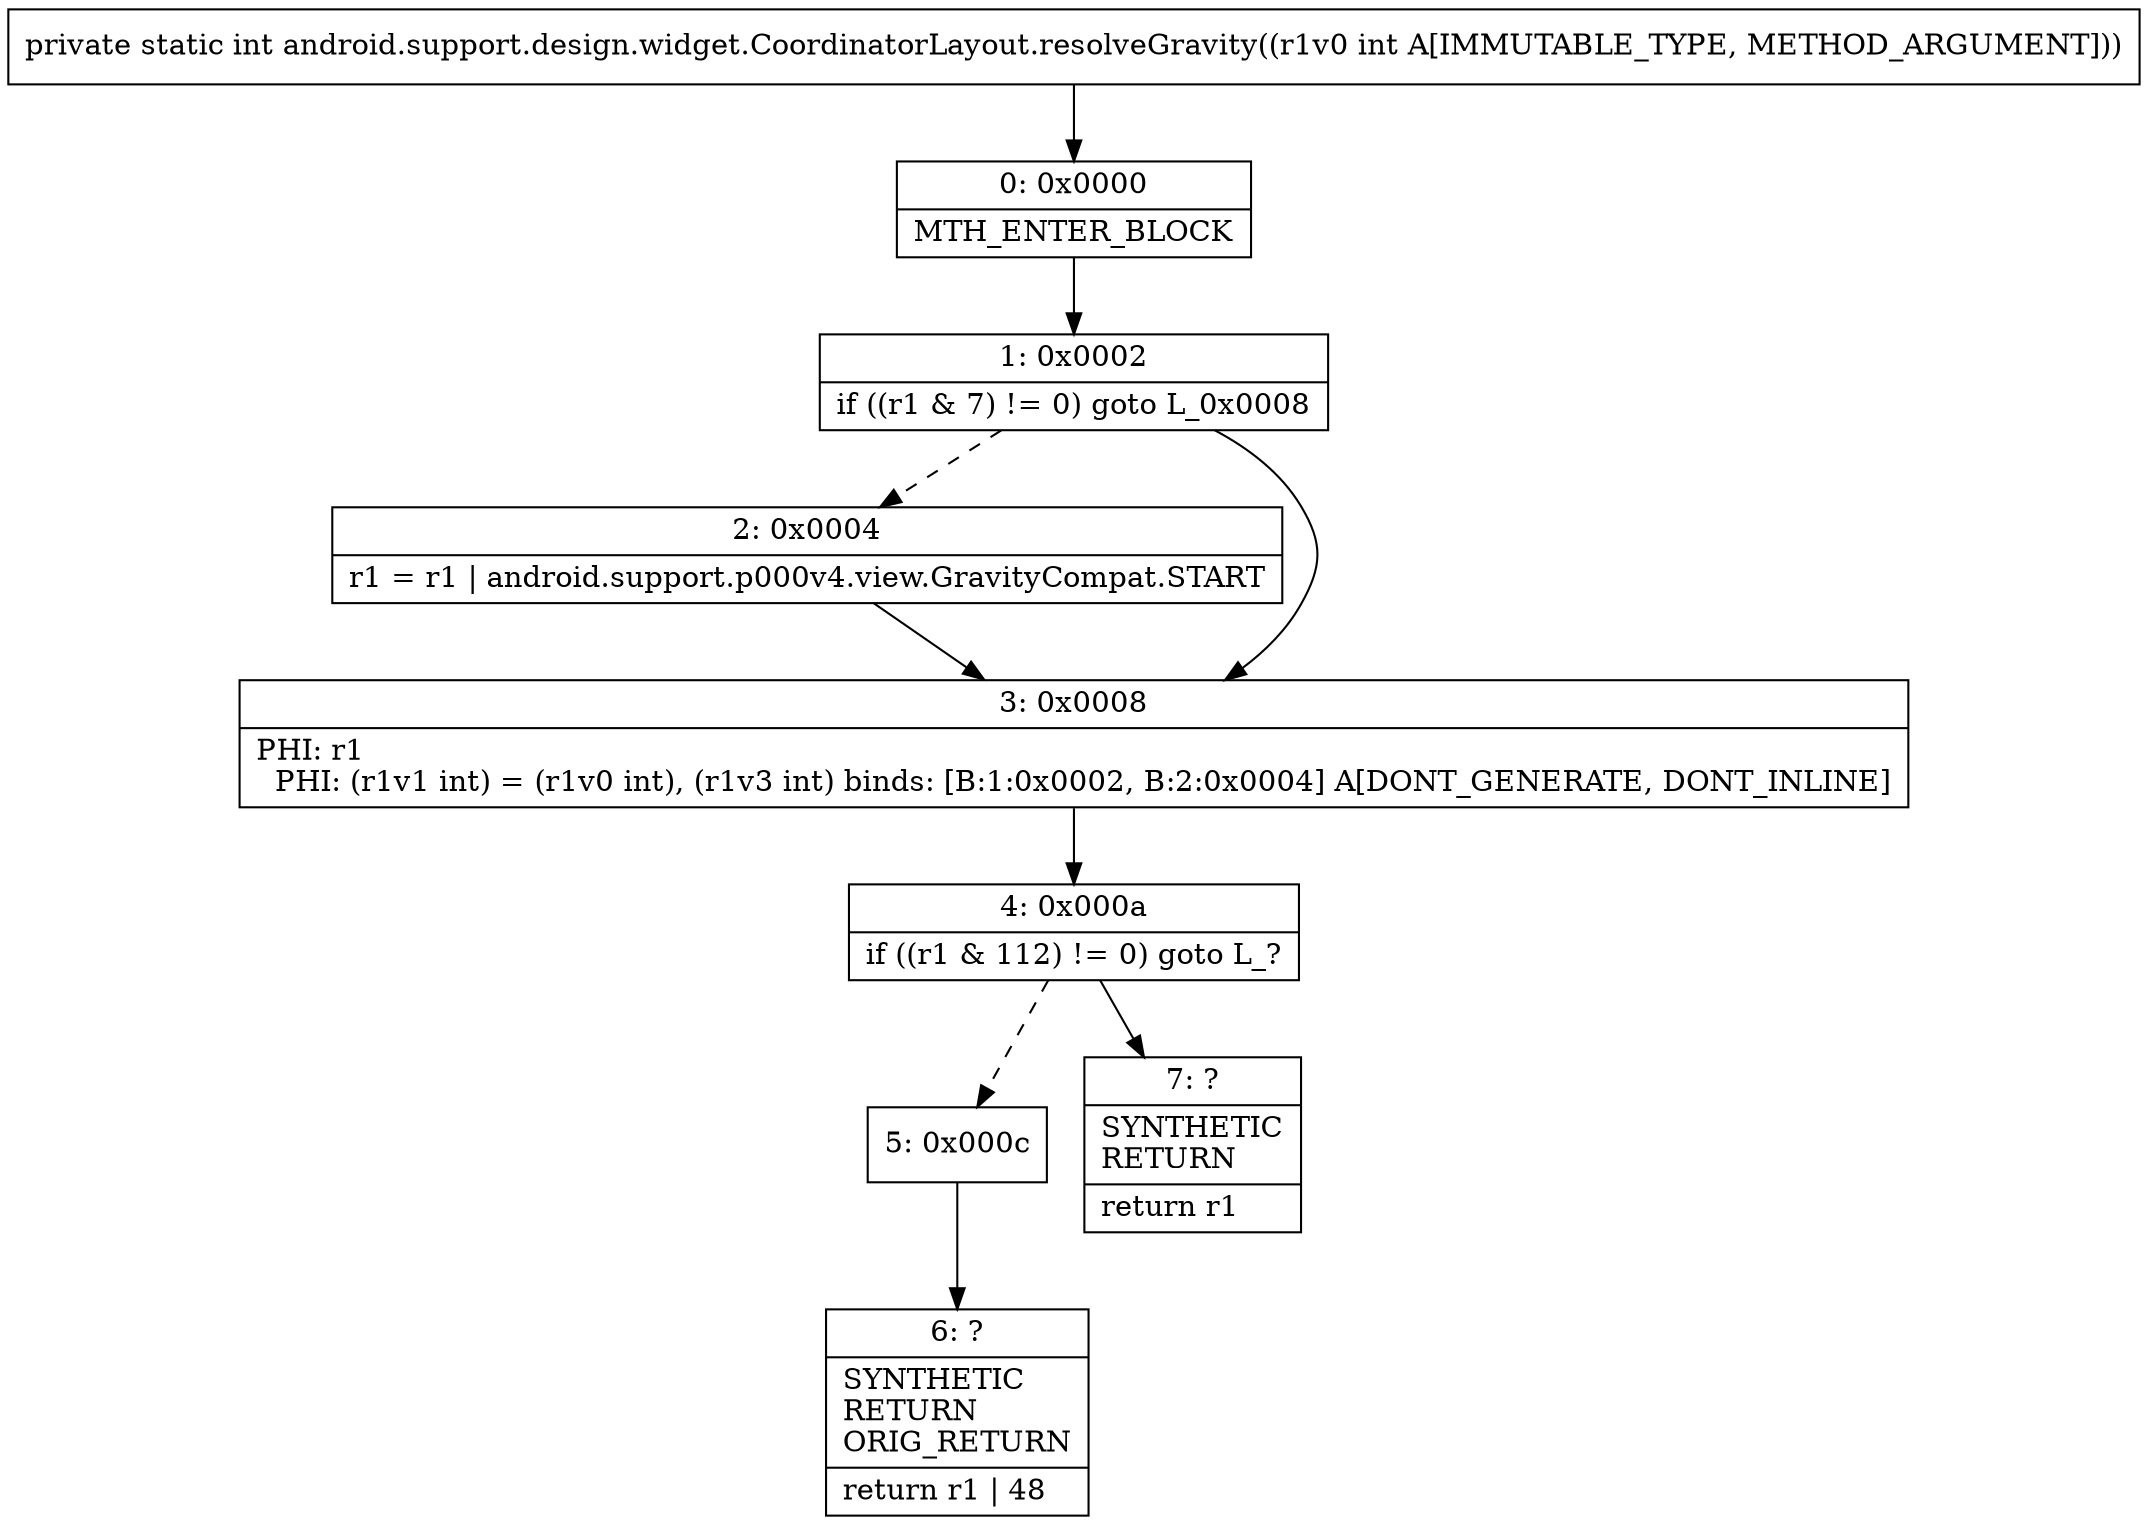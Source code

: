 digraph "CFG forandroid.support.design.widget.CoordinatorLayout.resolveGravity(I)I" {
Node_0 [shape=record,label="{0\:\ 0x0000|MTH_ENTER_BLOCK\l}"];
Node_1 [shape=record,label="{1\:\ 0x0002|if ((r1 & 7) != 0) goto L_0x0008\l}"];
Node_2 [shape=record,label="{2\:\ 0x0004|r1 = r1 \| android.support.p000v4.view.GravityCompat.START\l}"];
Node_3 [shape=record,label="{3\:\ 0x0008|PHI: r1 \l  PHI: (r1v1 int) = (r1v0 int), (r1v3 int) binds: [B:1:0x0002, B:2:0x0004] A[DONT_GENERATE, DONT_INLINE]\l}"];
Node_4 [shape=record,label="{4\:\ 0x000a|if ((r1 & 112) != 0) goto L_?\l}"];
Node_5 [shape=record,label="{5\:\ 0x000c}"];
Node_6 [shape=record,label="{6\:\ ?|SYNTHETIC\lRETURN\lORIG_RETURN\l|return r1 \| 48\l}"];
Node_7 [shape=record,label="{7\:\ ?|SYNTHETIC\lRETURN\l|return r1\l}"];
MethodNode[shape=record,label="{private static int android.support.design.widget.CoordinatorLayout.resolveGravity((r1v0 int A[IMMUTABLE_TYPE, METHOD_ARGUMENT])) }"];
MethodNode -> Node_0;
Node_0 -> Node_1;
Node_1 -> Node_2[style=dashed];
Node_1 -> Node_3;
Node_2 -> Node_3;
Node_3 -> Node_4;
Node_4 -> Node_5[style=dashed];
Node_4 -> Node_7;
Node_5 -> Node_6;
}

